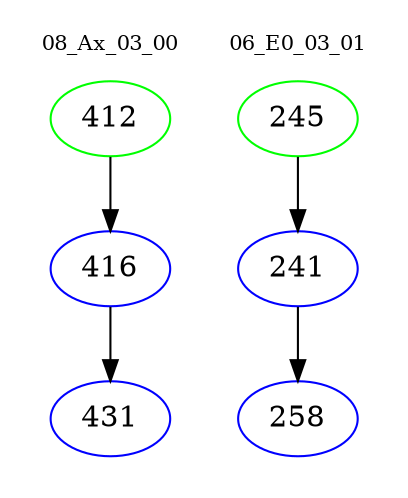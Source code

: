 digraph{
subgraph cluster_0 {
color = white
label = "08_Ax_03_00";
fontsize=10;
T0_412 [label="412", color="green"]
T0_412 -> T0_416 [color="black"]
T0_416 [label="416", color="blue"]
T0_416 -> T0_431 [color="black"]
T0_431 [label="431", color="blue"]
}
subgraph cluster_1 {
color = white
label = "06_E0_03_01";
fontsize=10;
T1_245 [label="245", color="green"]
T1_245 -> T1_241 [color="black"]
T1_241 [label="241", color="blue"]
T1_241 -> T1_258 [color="black"]
T1_258 [label="258", color="blue"]
}
}
